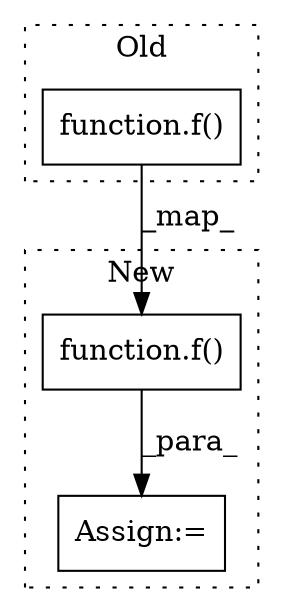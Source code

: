 digraph G {
subgraph cluster0 {
1 [label="function.f()" a="75" s="13929,13932" l="2,1" shape="box"];
label = "Old";
style="dotted";
}
subgraph cluster1 {
2 [label="function.f()" a="75" s="13954,13957" l="2,1" shape="box"];
3 [label="Assign:=" a="68" s="13943" l="3" shape="box"];
label = "New";
style="dotted";
}
1 -> 2 [label="_map_"];
2 -> 3 [label="_para_"];
}